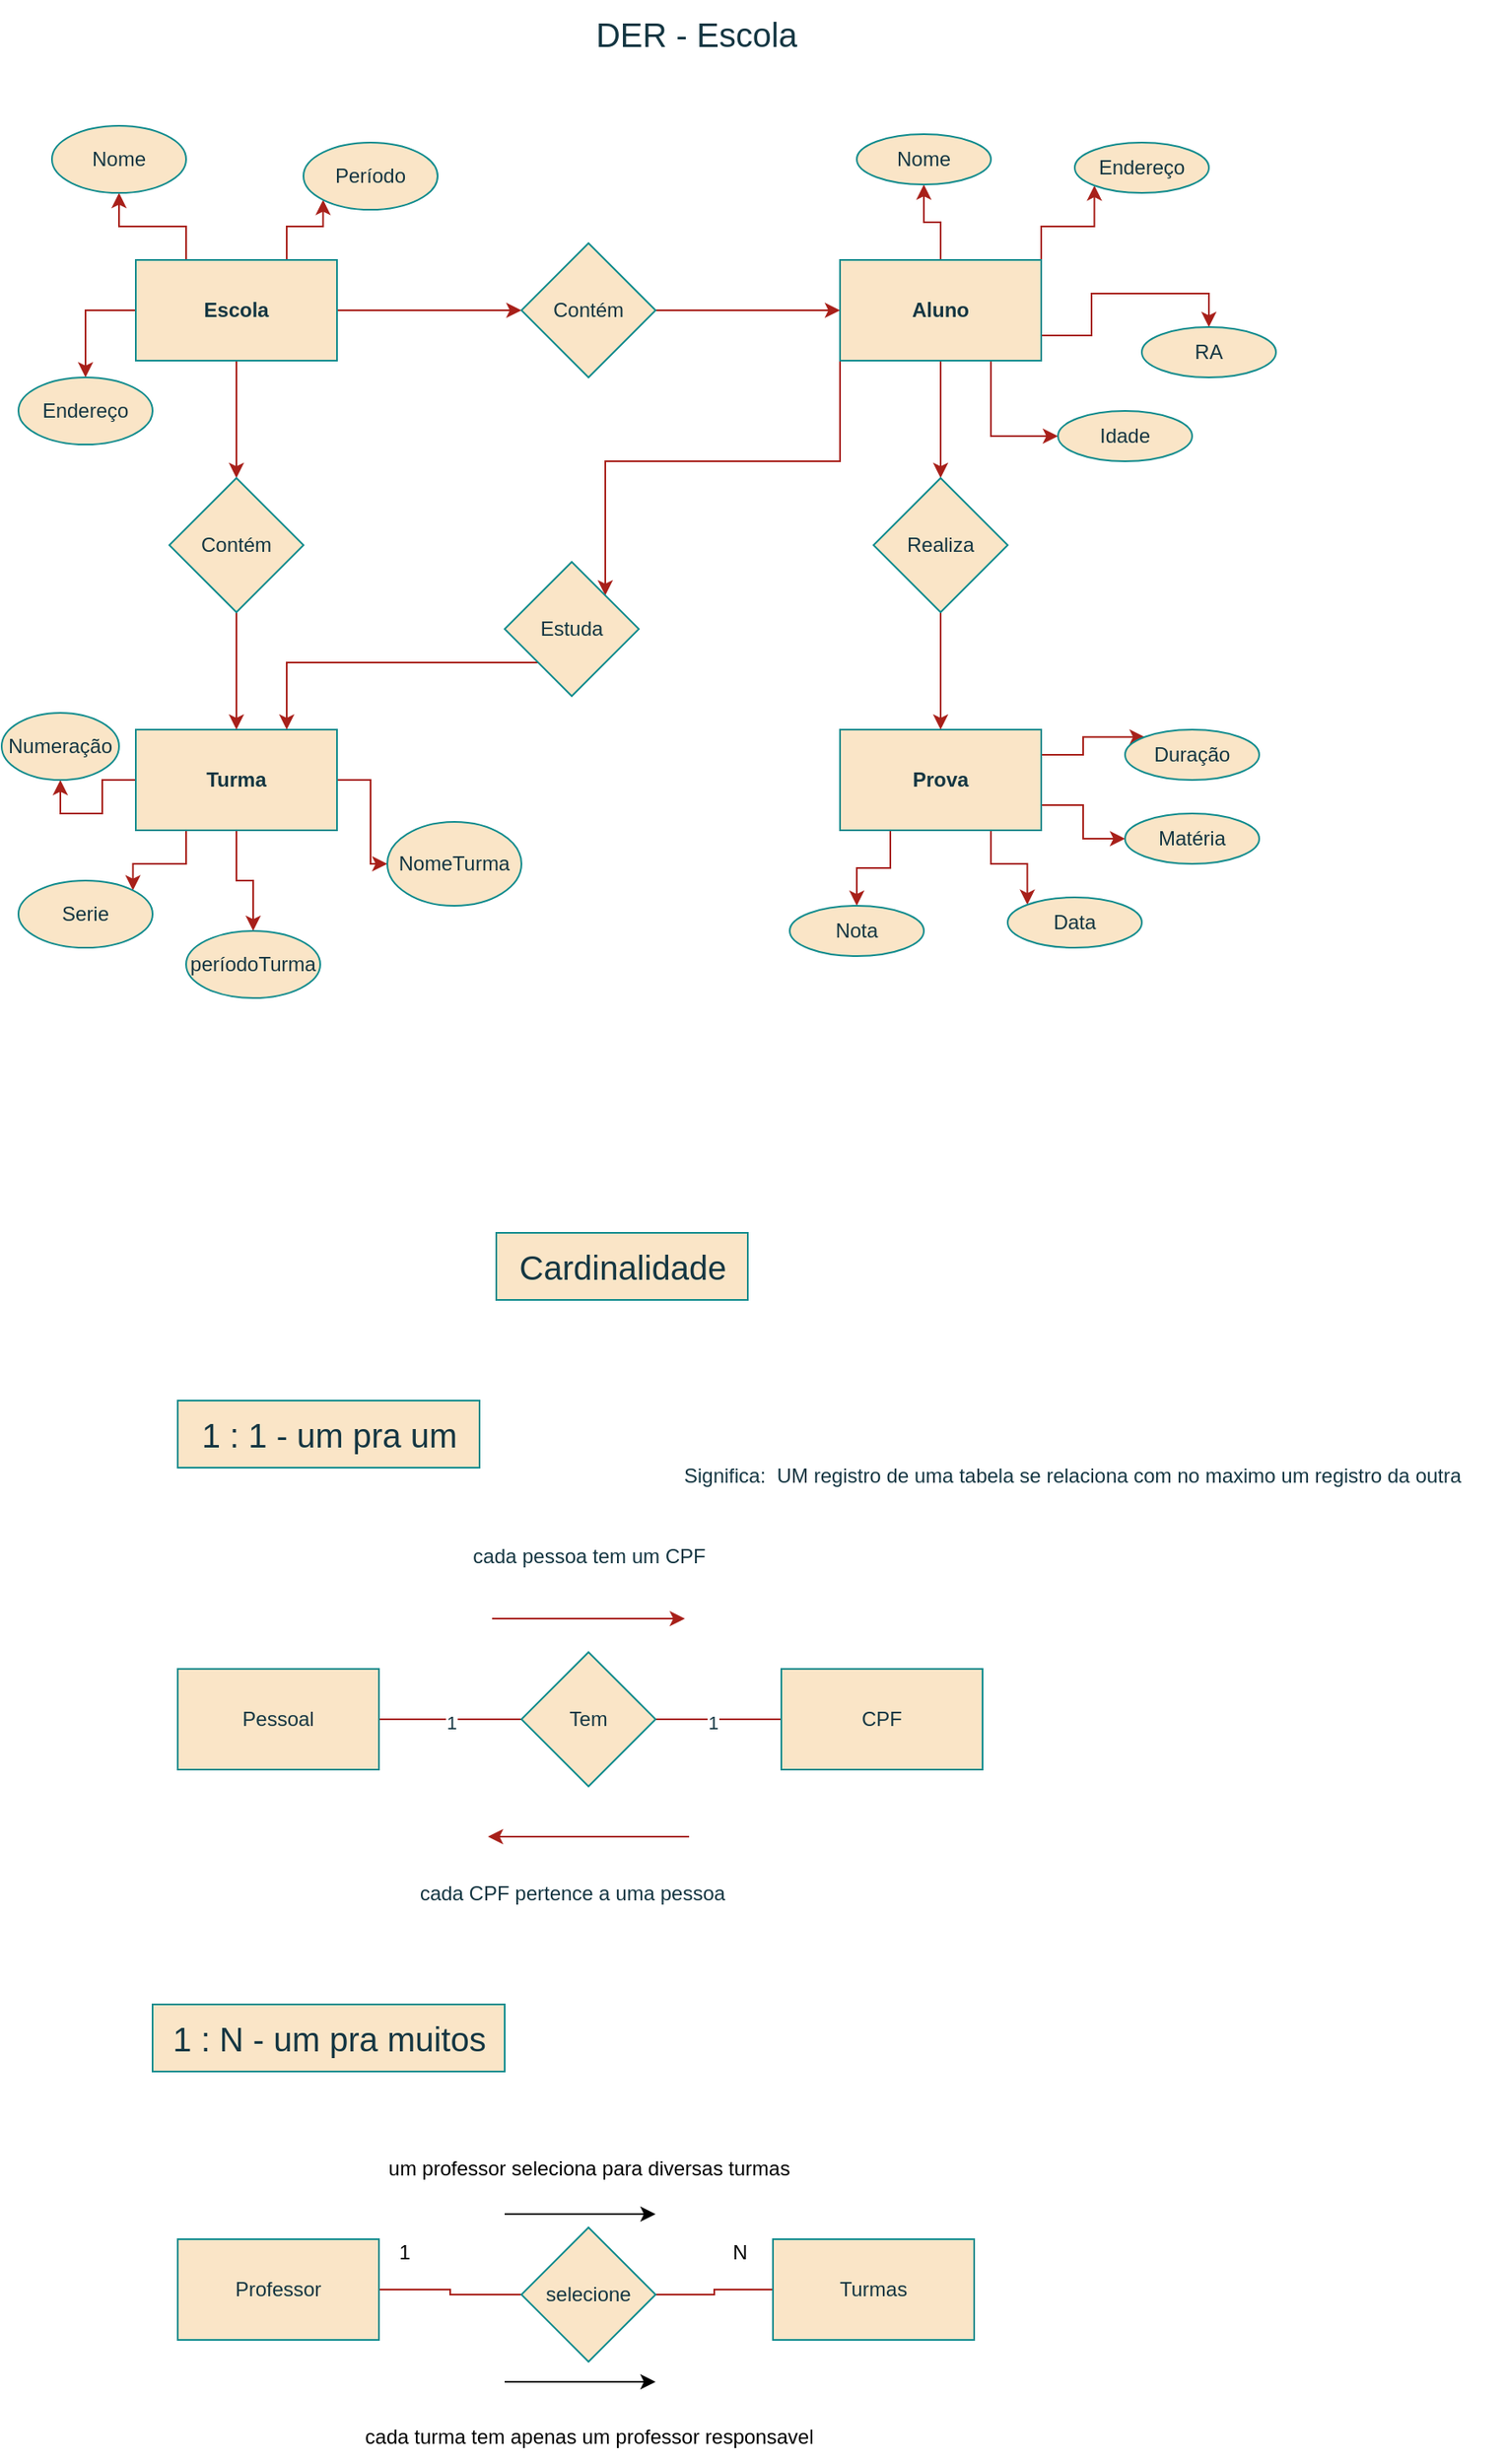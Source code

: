 <mxfile version="28.2.0">
  <diagram name="Página-1" id="SFT6SZEZTzJeM5I4jLqb">
    <mxGraphModel dx="695" dy="375" grid="1" gridSize="10" guides="1" tooltips="1" connect="1" arrows="1" fold="1" page="1" pageScale="1" pageWidth="827" pageHeight="1169" math="0" shadow="0">
      <root>
        <mxCell id="0" />
        <mxCell id="1" parent="0" />
        <mxCell id="6maMMwceacY6JCe66Eoi-1" value="DER - Escola" style="text;html=1;align=center;verticalAlign=middle;resizable=0;points=[];autosize=1;strokeWidth=1;perimeterSpacing=1;arcSize=27;fontSize=20;labelBackgroundColor=none;fontColor=#143642;" vertex="1" parent="1">
          <mxGeometry x="714" y="150" width="140" height="40" as="geometry" />
        </mxCell>
        <mxCell id="6maMMwceacY6JCe66Eoi-2" value="" style="edgeStyle=orthogonalEdgeStyle;rounded=0;orthogonalLoop=1;jettySize=auto;html=1;labelBackgroundColor=none;strokeColor=#A8201A;fontColor=default;" edge="1" parent="1" source="6maMMwceacY6JCe66Eoi-7" target="6maMMwceacY6JCe66Eoi-26">
          <mxGeometry relative="1" as="geometry" />
        </mxCell>
        <mxCell id="6maMMwceacY6JCe66Eoi-3" value="" style="edgeStyle=orthogonalEdgeStyle;rounded=0;orthogonalLoop=1;jettySize=auto;html=1;labelBackgroundColor=none;strokeColor=#A8201A;fontColor=default;" edge="1" parent="1" source="6maMMwceacY6JCe66Eoi-7" target="6maMMwceacY6JCe66Eoi-28">
          <mxGeometry relative="1" as="geometry" />
        </mxCell>
        <mxCell id="6maMMwceacY6JCe66Eoi-4" style="edgeStyle=orthogonalEdgeStyle;rounded=0;orthogonalLoop=1;jettySize=auto;html=1;exitX=0.75;exitY=0;exitDx=0;exitDy=0;entryX=0;entryY=1;entryDx=0;entryDy=0;labelBackgroundColor=none;strokeColor=#A8201A;fontColor=default;" edge="1" parent="1" source="6maMMwceacY6JCe66Eoi-7" target="6maMMwceacY6JCe66Eoi-30">
          <mxGeometry relative="1" as="geometry" />
        </mxCell>
        <mxCell id="6maMMwceacY6JCe66Eoi-5" style="edgeStyle=orthogonalEdgeStyle;rounded=0;orthogonalLoop=1;jettySize=auto;html=1;exitX=0.25;exitY=0;exitDx=0;exitDy=0;entryX=0.5;entryY=1;entryDx=0;entryDy=0;labelBackgroundColor=none;strokeColor=#A8201A;fontColor=default;" edge="1" parent="1" source="6maMMwceacY6JCe66Eoi-7" target="6maMMwceacY6JCe66Eoi-29">
          <mxGeometry relative="1" as="geometry" />
        </mxCell>
        <mxCell id="6maMMwceacY6JCe66Eoi-6" style="edgeStyle=orthogonalEdgeStyle;rounded=0;orthogonalLoop=1;jettySize=auto;html=1;exitX=0;exitY=0.5;exitDx=0;exitDy=0;entryX=0.5;entryY=0;entryDx=0;entryDy=0;labelBackgroundColor=none;strokeColor=#A8201A;fontColor=default;" edge="1" parent="1" source="6maMMwceacY6JCe66Eoi-7" target="6maMMwceacY6JCe66Eoi-31">
          <mxGeometry relative="1" as="geometry" />
        </mxCell>
        <mxCell id="6maMMwceacY6JCe66Eoi-7" value="&lt;b&gt;Escola&lt;/b&gt;" style="fontColor=#143642;html=1;whiteSpace=wrap;fillColor=#FAE5C7;labelBackgroundColor=none;strokeColor=#0F8B8D;" vertex="1" parent="1">
          <mxGeometry x="450" y="305" width="120" height="60" as="geometry" />
        </mxCell>
        <mxCell id="6maMMwceacY6JCe66Eoi-8" value="" style="edgeStyle=orthogonalEdgeStyle;rounded=0;orthogonalLoop=1;jettySize=auto;html=1;labelBackgroundColor=none;strokeColor=#A8201A;fontColor=default;" edge="1" parent="1" source="6maMMwceacY6JCe66Eoi-14" target="6maMMwceacY6JCe66Eoi-33">
          <mxGeometry relative="1" as="geometry" />
        </mxCell>
        <mxCell id="6maMMwceacY6JCe66Eoi-9" value="" style="edgeStyle=orthogonalEdgeStyle;rounded=0;orthogonalLoop=1;jettySize=auto;html=1;labelBackgroundColor=none;strokeColor=#A8201A;fontColor=default;" edge="1" parent="1" source="6maMMwceacY6JCe66Eoi-14" target="6maMMwceacY6JCe66Eoi-34">
          <mxGeometry relative="1" as="geometry" />
        </mxCell>
        <mxCell id="6maMMwceacY6JCe66Eoi-10" style="edgeStyle=orthogonalEdgeStyle;rounded=0;orthogonalLoop=1;jettySize=auto;html=1;exitX=1;exitY=0;exitDx=0;exitDy=0;entryX=0;entryY=1;entryDx=0;entryDy=0;labelBackgroundColor=none;strokeColor=#A8201A;fontColor=default;" edge="1" parent="1" source="6maMMwceacY6JCe66Eoi-14" target="6maMMwceacY6JCe66Eoi-36">
          <mxGeometry relative="1" as="geometry" />
        </mxCell>
        <mxCell id="6maMMwceacY6JCe66Eoi-11" style="edgeStyle=orthogonalEdgeStyle;rounded=0;orthogonalLoop=1;jettySize=auto;html=1;exitX=1;exitY=0.75;exitDx=0;exitDy=0;entryX=0.5;entryY=0;entryDx=0;entryDy=0;labelBackgroundColor=none;strokeColor=#A8201A;fontColor=default;" edge="1" parent="1" source="6maMMwceacY6JCe66Eoi-14" target="6maMMwceacY6JCe66Eoi-35">
          <mxGeometry relative="1" as="geometry" />
        </mxCell>
        <mxCell id="6maMMwceacY6JCe66Eoi-12" style="edgeStyle=orthogonalEdgeStyle;rounded=0;orthogonalLoop=1;jettySize=auto;html=1;exitX=0.75;exitY=1;exitDx=0;exitDy=0;entryX=0;entryY=0.5;entryDx=0;entryDy=0;labelBackgroundColor=none;strokeColor=#A8201A;fontColor=default;" edge="1" parent="1" source="6maMMwceacY6JCe66Eoi-14" target="6maMMwceacY6JCe66Eoi-37">
          <mxGeometry relative="1" as="geometry" />
        </mxCell>
        <mxCell id="6maMMwceacY6JCe66Eoi-13" style="edgeStyle=orthogonalEdgeStyle;rounded=0;orthogonalLoop=1;jettySize=auto;html=1;exitX=0;exitY=1;exitDx=0;exitDy=0;entryX=1;entryY=0;entryDx=0;entryDy=0;labelBackgroundColor=none;strokeColor=#A8201A;fontColor=default;" edge="1" parent="1" source="6maMMwceacY6JCe66Eoi-14" target="6maMMwceacY6JCe66Eoi-47">
          <mxGeometry relative="1" as="geometry" />
        </mxCell>
        <mxCell id="6maMMwceacY6JCe66Eoi-14" value="&lt;b&gt;Aluno&lt;/b&gt;" style="fontColor=#143642;html=1;whiteSpace=wrap;fillColor=#FAE5C7;labelBackgroundColor=none;strokeColor=#0F8B8D;" vertex="1" parent="1">
          <mxGeometry x="870" y="305" width="120" height="60" as="geometry" />
        </mxCell>
        <mxCell id="6maMMwceacY6JCe66Eoi-15" style="edgeStyle=orthogonalEdgeStyle;rounded=0;orthogonalLoop=1;jettySize=auto;html=1;exitX=0.25;exitY=1;exitDx=0;exitDy=0;entryX=1;entryY=0;entryDx=0;entryDy=0;labelBackgroundColor=none;strokeColor=#A8201A;fontColor=default;" edge="1" parent="1" source="6maMMwceacY6JCe66Eoi-19" target="6maMMwceacY6JCe66Eoi-42">
          <mxGeometry relative="1" as="geometry" />
        </mxCell>
        <mxCell id="6maMMwceacY6JCe66Eoi-16" style="edgeStyle=orthogonalEdgeStyle;rounded=0;orthogonalLoop=1;jettySize=auto;html=1;exitX=0;exitY=0.5;exitDx=0;exitDy=0;entryX=0.5;entryY=1;entryDx=0;entryDy=0;labelBackgroundColor=none;strokeColor=#A8201A;fontColor=default;" edge="1" parent="1" source="6maMMwceacY6JCe66Eoi-19" target="6maMMwceacY6JCe66Eoi-44">
          <mxGeometry relative="1" as="geometry" />
        </mxCell>
        <mxCell id="6maMMwceacY6JCe66Eoi-17" value="" style="edgeStyle=orthogonalEdgeStyle;rounded=0;orthogonalLoop=1;jettySize=auto;html=1;labelBackgroundColor=none;strokeColor=#A8201A;fontColor=default;" edge="1" parent="1" source="6maMMwceacY6JCe66Eoi-19" target="6maMMwceacY6JCe66Eoi-43">
          <mxGeometry relative="1" as="geometry" />
        </mxCell>
        <mxCell id="6maMMwceacY6JCe66Eoi-18" value="" style="edgeStyle=orthogonalEdgeStyle;rounded=0;orthogonalLoop=1;jettySize=auto;html=1;labelBackgroundColor=none;strokeColor=#A8201A;fontColor=default;" edge="1" parent="1" source="6maMMwceacY6JCe66Eoi-19" target="6maMMwceacY6JCe66Eoi-45">
          <mxGeometry relative="1" as="geometry" />
        </mxCell>
        <mxCell id="6maMMwceacY6JCe66Eoi-19" value="&lt;b&gt;Turma&lt;/b&gt;" style="fontColor=#143642;html=1;whiteSpace=wrap;fillColor=#FAE5C7;labelBackgroundColor=none;strokeColor=#0F8B8D;" vertex="1" parent="1">
          <mxGeometry x="450" y="585" width="120" height="60" as="geometry" />
        </mxCell>
        <mxCell id="6maMMwceacY6JCe66Eoi-20" style="edgeStyle=orthogonalEdgeStyle;rounded=0;orthogonalLoop=1;jettySize=auto;html=1;exitX=0.25;exitY=1;exitDx=0;exitDy=0;entryX=0.5;entryY=0;entryDx=0;entryDy=0;labelBackgroundColor=none;strokeColor=#A8201A;fontColor=default;" edge="1" parent="1" source="6maMMwceacY6JCe66Eoi-24" target="6maMMwceacY6JCe66Eoi-41">
          <mxGeometry relative="1" as="geometry" />
        </mxCell>
        <mxCell id="6maMMwceacY6JCe66Eoi-21" style="edgeStyle=orthogonalEdgeStyle;rounded=0;orthogonalLoop=1;jettySize=auto;html=1;exitX=0.75;exitY=1;exitDx=0;exitDy=0;entryX=0;entryY=0;entryDx=0;entryDy=0;labelBackgroundColor=none;strokeColor=#A8201A;fontColor=default;" edge="1" parent="1" source="6maMMwceacY6JCe66Eoi-24" target="6maMMwceacY6JCe66Eoi-40">
          <mxGeometry relative="1" as="geometry" />
        </mxCell>
        <mxCell id="6maMMwceacY6JCe66Eoi-22" style="edgeStyle=orthogonalEdgeStyle;rounded=0;orthogonalLoop=1;jettySize=auto;html=1;exitX=1;exitY=0.75;exitDx=0;exitDy=0;entryX=0;entryY=0.5;entryDx=0;entryDy=0;labelBackgroundColor=none;strokeColor=#A8201A;fontColor=default;" edge="1" parent="1" source="6maMMwceacY6JCe66Eoi-24" target="6maMMwceacY6JCe66Eoi-39">
          <mxGeometry relative="1" as="geometry" />
        </mxCell>
        <mxCell id="6maMMwceacY6JCe66Eoi-23" style="edgeStyle=orthogonalEdgeStyle;rounded=0;orthogonalLoop=1;jettySize=auto;html=1;exitX=1;exitY=0.25;exitDx=0;exitDy=0;entryX=0;entryY=0;entryDx=0;entryDy=0;labelBackgroundColor=none;strokeColor=#A8201A;fontColor=default;" edge="1" parent="1" source="6maMMwceacY6JCe66Eoi-24" target="6maMMwceacY6JCe66Eoi-38">
          <mxGeometry relative="1" as="geometry" />
        </mxCell>
        <mxCell id="6maMMwceacY6JCe66Eoi-24" value="&lt;b&gt;Prova&lt;/b&gt;" style="fontColor=#143642;html=1;whiteSpace=wrap;fillColor=#FAE5C7;labelBackgroundColor=none;strokeColor=#0F8B8D;" vertex="1" parent="1">
          <mxGeometry x="870" y="585" width="120" height="60" as="geometry" />
        </mxCell>
        <mxCell id="6maMMwceacY6JCe66Eoi-25" value="" style="edgeStyle=orthogonalEdgeStyle;rounded=0;orthogonalLoop=1;jettySize=auto;html=1;labelBackgroundColor=none;strokeColor=#A8201A;fontColor=default;" edge="1" parent="1" source="6maMMwceacY6JCe66Eoi-26" target="6maMMwceacY6JCe66Eoi-14">
          <mxGeometry relative="1" as="geometry" />
        </mxCell>
        <mxCell id="6maMMwceacY6JCe66Eoi-26" value="Contém" style="rhombus;whiteSpace=wrap;html=1;labelBackgroundColor=none;fillColor=#FAE5C7;strokeColor=#0F8B8D;fontColor=#143642;" vertex="1" parent="1">
          <mxGeometry x="680" y="295" width="80" height="80" as="geometry" />
        </mxCell>
        <mxCell id="6maMMwceacY6JCe66Eoi-27" value="" style="edgeStyle=orthogonalEdgeStyle;rounded=0;orthogonalLoop=1;jettySize=auto;html=1;labelBackgroundColor=none;strokeColor=#A8201A;fontColor=default;" edge="1" parent="1" source="6maMMwceacY6JCe66Eoi-28" target="6maMMwceacY6JCe66Eoi-19">
          <mxGeometry relative="1" as="geometry" />
        </mxCell>
        <mxCell id="6maMMwceacY6JCe66Eoi-28" value="Contém" style="rhombus;whiteSpace=wrap;html=1;labelBackgroundColor=none;fillColor=#FAE5C7;strokeColor=#0F8B8D;fontColor=#143642;" vertex="1" parent="1">
          <mxGeometry x="470" y="435" width="80" height="80" as="geometry" />
        </mxCell>
        <mxCell id="6maMMwceacY6JCe66Eoi-29" value="Nome" style="ellipse;whiteSpace=wrap;html=1;labelBackgroundColor=none;fillColor=#FAE5C7;strokeColor=#0F8B8D;fontColor=#143642;" vertex="1" parent="1">
          <mxGeometry x="400" y="225" width="80" height="40" as="geometry" />
        </mxCell>
        <mxCell id="6maMMwceacY6JCe66Eoi-30" value="Período" style="ellipse;whiteSpace=wrap;html=1;labelBackgroundColor=none;fillColor=#FAE5C7;strokeColor=#0F8B8D;fontColor=#143642;" vertex="1" parent="1">
          <mxGeometry x="550" y="235" width="80" height="40" as="geometry" />
        </mxCell>
        <mxCell id="6maMMwceacY6JCe66Eoi-31" value="Endereço" style="ellipse;whiteSpace=wrap;html=1;labelBackgroundColor=none;fillColor=#FAE5C7;strokeColor=#0F8B8D;fontColor=#143642;" vertex="1" parent="1">
          <mxGeometry x="380" y="375" width="80" height="40" as="geometry" />
        </mxCell>
        <mxCell id="6maMMwceacY6JCe66Eoi-32" value="" style="edgeStyle=orthogonalEdgeStyle;rounded=0;orthogonalLoop=1;jettySize=auto;html=1;labelBackgroundColor=none;strokeColor=#A8201A;fontColor=default;" edge="1" parent="1" source="6maMMwceacY6JCe66Eoi-33" target="6maMMwceacY6JCe66Eoi-24">
          <mxGeometry relative="1" as="geometry" />
        </mxCell>
        <mxCell id="6maMMwceacY6JCe66Eoi-33" value="Realiza" style="rhombus;whiteSpace=wrap;html=1;labelBackgroundColor=none;fillColor=#FAE5C7;strokeColor=#0F8B8D;fontColor=#143642;" vertex="1" parent="1">
          <mxGeometry x="890" y="435" width="80" height="80" as="geometry" />
        </mxCell>
        <mxCell id="6maMMwceacY6JCe66Eoi-34" value="Nome" style="ellipse;whiteSpace=wrap;html=1;labelBackgroundColor=none;fillColor=#FAE5C7;strokeColor=#0F8B8D;fontColor=#143642;" vertex="1" parent="1">
          <mxGeometry x="880" y="230" width="80" height="30" as="geometry" />
        </mxCell>
        <mxCell id="6maMMwceacY6JCe66Eoi-35" value="RA" style="ellipse;whiteSpace=wrap;html=1;labelBackgroundColor=none;fillColor=#FAE5C7;strokeColor=#0F8B8D;fontColor=#143642;" vertex="1" parent="1">
          <mxGeometry x="1050" y="345" width="80" height="30" as="geometry" />
        </mxCell>
        <mxCell id="6maMMwceacY6JCe66Eoi-36" value="Endereço" style="ellipse;whiteSpace=wrap;html=1;labelBackgroundColor=none;fillColor=#FAE5C7;strokeColor=#0F8B8D;fontColor=#143642;" vertex="1" parent="1">
          <mxGeometry x="1010" y="235" width="80" height="30" as="geometry" />
        </mxCell>
        <mxCell id="6maMMwceacY6JCe66Eoi-37" value="Idade" style="ellipse;whiteSpace=wrap;html=1;labelBackgroundColor=none;fillColor=#FAE5C7;strokeColor=#0F8B8D;fontColor=#143642;" vertex="1" parent="1">
          <mxGeometry x="1000" y="395" width="80" height="30" as="geometry" />
        </mxCell>
        <mxCell id="6maMMwceacY6JCe66Eoi-38" value="Duração" style="ellipse;whiteSpace=wrap;html=1;labelBackgroundColor=none;fillColor=#FAE5C7;strokeColor=#0F8B8D;fontColor=#143642;" vertex="1" parent="1">
          <mxGeometry x="1040" y="585" width="80" height="30" as="geometry" />
        </mxCell>
        <mxCell id="6maMMwceacY6JCe66Eoi-39" value="Matéria" style="ellipse;whiteSpace=wrap;html=1;labelBackgroundColor=none;fillColor=#FAE5C7;strokeColor=#0F8B8D;fontColor=#143642;" vertex="1" parent="1">
          <mxGeometry x="1040" y="635" width="80" height="30" as="geometry" />
        </mxCell>
        <mxCell id="6maMMwceacY6JCe66Eoi-40" value="Data" style="ellipse;whiteSpace=wrap;html=1;labelBackgroundColor=none;fillColor=#FAE5C7;strokeColor=#0F8B8D;fontColor=#143642;" vertex="1" parent="1">
          <mxGeometry x="970" y="685" width="80" height="30" as="geometry" />
        </mxCell>
        <mxCell id="6maMMwceacY6JCe66Eoi-41" value="Nota" style="ellipse;whiteSpace=wrap;html=1;labelBackgroundColor=none;fillColor=#FAE5C7;strokeColor=#0F8B8D;fontColor=#143642;" vertex="1" parent="1">
          <mxGeometry x="840" y="690" width="80" height="30" as="geometry" />
        </mxCell>
        <mxCell id="6maMMwceacY6JCe66Eoi-42" value="Serie" style="ellipse;whiteSpace=wrap;html=1;labelBackgroundColor=none;fillColor=#FAE5C7;strokeColor=#0F8B8D;fontColor=#143642;" vertex="1" parent="1">
          <mxGeometry x="380" y="675" width="80" height="40" as="geometry" />
        </mxCell>
        <mxCell id="6maMMwceacY6JCe66Eoi-43" value="períodoTurma" style="ellipse;whiteSpace=wrap;html=1;labelBackgroundColor=none;fillColor=#FAE5C7;strokeColor=#0F8B8D;fontColor=#143642;" vertex="1" parent="1">
          <mxGeometry x="480" y="705" width="80" height="40" as="geometry" />
        </mxCell>
        <mxCell id="6maMMwceacY6JCe66Eoi-44" value="Numeração" style="ellipse;whiteSpace=wrap;html=1;labelBackgroundColor=none;fillColor=#FAE5C7;strokeColor=#0F8B8D;fontColor=#143642;" vertex="1" parent="1">
          <mxGeometry x="370" y="575" width="70" height="40" as="geometry" />
        </mxCell>
        <mxCell id="6maMMwceacY6JCe66Eoi-45" value="NomeTurma" style="ellipse;whiteSpace=wrap;html=1;labelBackgroundColor=none;fillColor=#FAE5C7;strokeColor=#0F8B8D;fontColor=#143642;" vertex="1" parent="1">
          <mxGeometry x="600" y="640" width="80" height="50" as="geometry" />
        </mxCell>
        <mxCell id="6maMMwceacY6JCe66Eoi-46" style="edgeStyle=orthogonalEdgeStyle;rounded=0;orthogonalLoop=1;jettySize=auto;html=1;exitX=0;exitY=1;exitDx=0;exitDy=0;entryX=0.75;entryY=0;entryDx=0;entryDy=0;labelBackgroundColor=none;strokeColor=#A8201A;fontColor=default;" edge="1" parent="1" source="6maMMwceacY6JCe66Eoi-47" target="6maMMwceacY6JCe66Eoi-19">
          <mxGeometry relative="1" as="geometry" />
        </mxCell>
        <mxCell id="6maMMwceacY6JCe66Eoi-47" value="Estuda" style="rhombus;whiteSpace=wrap;html=1;labelBackgroundColor=none;fillColor=#FAE5C7;strokeColor=#0F8B8D;fontColor=#143642;" vertex="1" parent="1">
          <mxGeometry x="670" y="485" width="80" height="80" as="geometry" />
        </mxCell>
        <mxCell id="6maMMwceacY6JCe66Eoi-48" value="Cardinalidade" style="text;html=1;align=center;verticalAlign=middle;resizable=0;points=[];autosize=1;strokeWidth=1;perimeterSpacing=1;arcSize=27;fontSize=20;fillColor=#FAE5C7;fontColor=#143642;strokeColor=#0F8B8D;labelBackgroundColor=none;" vertex="1" parent="1">
          <mxGeometry x="665" y="885" width="150" height="40" as="geometry" />
        </mxCell>
        <mxCell id="6maMMwceacY6JCe66Eoi-49" value="1 : 1 - um pra um" style="text;html=1;align=center;verticalAlign=middle;resizable=0;points=[];autosize=1;strokeWidth=1;perimeterSpacing=1;arcSize=27;fontSize=20;fillColor=#FAE5C7;fontColor=#143642;strokeColor=#0F8B8D;labelBackgroundColor=none;" vertex="1" parent="1">
          <mxGeometry x="475" y="985" width="180" height="40" as="geometry" />
        </mxCell>
        <mxCell id="6maMMwceacY6JCe66Eoi-50" value="" style="edgeStyle=orthogonalEdgeStyle;rounded=0;orthogonalLoop=1;jettySize=auto;html=1;strokeColor=#A8201A;fontColor=#143642;fillColor=#FAE5C7;endArrow=none;endFill=0;" edge="1" parent="1" source="6maMMwceacY6JCe66Eoi-52" target="6maMMwceacY6JCe66Eoi-55">
          <mxGeometry relative="1" as="geometry" />
        </mxCell>
        <mxCell id="6maMMwceacY6JCe66Eoi-51" value="1" style="edgeLabel;html=1;align=center;verticalAlign=middle;resizable=0;points=[];strokeColor=#0F8B8D;fontColor=#143642;fillColor=#FAE5C7;" connectable="0" vertex="1" parent="6maMMwceacY6JCe66Eoi-50">
          <mxGeometry x="-0.005" y="-2" relative="1" as="geometry">
            <mxPoint as="offset" />
          </mxGeometry>
        </mxCell>
        <mxCell id="6maMMwceacY6JCe66Eoi-52" value="Pessoal" style="whiteSpace=wrap;html=1;strokeColor=#0F8B8D;fontColor=#143642;fillColor=#FAE5C7;labelBackgroundColor=none;" vertex="1" parent="1">
          <mxGeometry x="475" y="1145" width="120" height="60" as="geometry" />
        </mxCell>
        <mxCell id="6maMMwceacY6JCe66Eoi-53" value="" style="edgeStyle=orthogonalEdgeStyle;rounded=0;orthogonalLoop=1;jettySize=auto;html=1;strokeColor=#A8201A;fontColor=#143642;fillColor=#FAE5C7;endArrow=none;endFill=0;" edge="1" parent="1" source="6maMMwceacY6JCe66Eoi-55" target="6maMMwceacY6JCe66Eoi-56">
          <mxGeometry relative="1" as="geometry" />
        </mxCell>
        <mxCell id="6maMMwceacY6JCe66Eoi-54" value="1" style="edgeLabel;html=1;align=center;verticalAlign=middle;resizable=0;points=[];strokeColor=#0F8B8D;fontColor=#143642;fillColor=#FAE5C7;" connectable="0" vertex="1" parent="6maMMwceacY6JCe66Eoi-53">
          <mxGeometry x="-0.101" y="-2" relative="1" as="geometry">
            <mxPoint as="offset" />
          </mxGeometry>
        </mxCell>
        <mxCell id="6maMMwceacY6JCe66Eoi-55" value="Tem" style="rhombus;whiteSpace=wrap;html=1;fillColor=#FAE5C7;strokeColor=#0F8B8D;fontColor=#143642;labelBackgroundColor=none;" vertex="1" parent="1">
          <mxGeometry x="680" y="1135" width="80" height="80" as="geometry" />
        </mxCell>
        <mxCell id="6maMMwceacY6JCe66Eoi-56" value="CPF" style="whiteSpace=wrap;html=1;fillColor=#FAE5C7;strokeColor=#0F8B8D;fontColor=#143642;labelBackgroundColor=none;" vertex="1" parent="1">
          <mxGeometry x="835" y="1145" width="120" height="60" as="geometry" />
        </mxCell>
        <mxCell id="6maMMwceacY6JCe66Eoi-57" value="cada pessoa tem um CPF&lt;div&gt;&lt;br&gt;&lt;/div&gt;" style="text;html=1;align=center;verticalAlign=middle;resizable=0;points=[];autosize=1;strokeColor=none;fillColor=none;fontColor=#143642;" vertex="1" parent="1">
          <mxGeometry x="640" y="1065" width="160" height="40" as="geometry" />
        </mxCell>
        <mxCell id="6maMMwceacY6JCe66Eoi-58" value="" style="endArrow=classic;html=1;rounded=0;strokeColor=#A8201A;fontColor=#143642;fillColor=#FAE5C7;" edge="1" parent="1">
          <mxGeometry width="50" height="50" relative="1" as="geometry">
            <mxPoint x="662.5" y="1115" as="sourcePoint" />
            <mxPoint x="777.5" y="1115" as="targetPoint" />
          </mxGeometry>
        </mxCell>
        <mxCell id="6maMMwceacY6JCe66Eoi-59" value="" style="edgeLabel;html=1;align=center;verticalAlign=middle;resizable=0;points=[];strokeColor=#0F8B8D;fontColor=#143642;fillColor=#FAE5C7;" connectable="0" vertex="1" parent="6maMMwceacY6JCe66Eoi-58">
          <mxGeometry x="-0.513" y="1" relative="1" as="geometry">
            <mxPoint as="offset" />
          </mxGeometry>
        </mxCell>
        <mxCell id="6maMMwceacY6JCe66Eoi-60" value="" style="endArrow=classic;html=1;rounded=0;strokeColor=#A8201A;fontColor=#143642;fillColor=#FAE5C7;" edge="1" parent="1">
          <mxGeometry width="50" height="50" relative="1" as="geometry">
            <mxPoint x="780" y="1245" as="sourcePoint" />
            <mxPoint x="660" y="1245" as="targetPoint" />
          </mxGeometry>
        </mxCell>
        <mxCell id="6maMMwceacY6JCe66Eoi-61" value="" style="edgeLabel;html=1;align=center;verticalAlign=middle;resizable=0;points=[];strokeColor=#0F8B8D;fontColor=#143642;fillColor=#FAE5C7;" connectable="0" vertex="1" parent="6maMMwceacY6JCe66Eoi-60">
          <mxGeometry x="-0.513" y="1" relative="1" as="geometry">
            <mxPoint as="offset" />
          </mxGeometry>
        </mxCell>
        <mxCell id="6maMMwceacY6JCe66Eoi-62" value="cada CPF pertence a uma pessoa" style="text;html=1;align=center;verticalAlign=middle;resizable=0;points=[];autosize=1;strokeColor=none;fillColor=none;fontColor=#143642;" vertex="1" parent="1">
          <mxGeometry x="605" y="1264" width="210" height="30" as="geometry" />
        </mxCell>
        <mxCell id="6maMMwceacY6JCe66Eoi-63" value="1 : N - um pra muitos" style="text;html=1;align=center;verticalAlign=middle;resizable=0;points=[];autosize=1;strokeWidth=1;perimeterSpacing=1;arcSize=27;fontSize=20;fillColor=#FAE5C7;fontColor=#143642;strokeColor=#0F8B8D;labelBackgroundColor=none;" vertex="1" parent="1">
          <mxGeometry x="460" y="1345" width="210" height="40" as="geometry" />
        </mxCell>
        <mxCell id="6maMMwceacY6JCe66Eoi-64" value="" style="edgeStyle=orthogonalEdgeStyle;rounded=0;orthogonalLoop=1;jettySize=auto;html=1;strokeColor=#A8201A;fontColor=#143642;fillColor=#FAE5C7;endArrow=none;endFill=0;" edge="1" parent="1" source="6maMMwceacY6JCe66Eoi-65" target="6maMMwceacY6JCe66Eoi-67">
          <mxGeometry relative="1" as="geometry" />
        </mxCell>
        <mxCell id="6maMMwceacY6JCe66Eoi-65" value="Professor" style="whiteSpace=wrap;html=1;strokeColor=#0F8B8D;fontColor=#143642;fillColor=#FAE5C7;labelBackgroundColor=none;" vertex="1" parent="1">
          <mxGeometry x="475" y="1485" width="120" height="60" as="geometry" />
        </mxCell>
        <mxCell id="6maMMwceacY6JCe66Eoi-66" value="" style="edgeStyle=orthogonalEdgeStyle;rounded=0;orthogonalLoop=1;jettySize=auto;html=1;strokeColor=#A8201A;fontColor=#143642;fillColor=#FAE5C7;endArrow=none;endFill=0;" edge="1" parent="1" source="6maMMwceacY6JCe66Eoi-67" target="6maMMwceacY6JCe66Eoi-68">
          <mxGeometry relative="1" as="geometry" />
        </mxCell>
        <mxCell id="6maMMwceacY6JCe66Eoi-67" value="&lt;font style=&quot;vertical-align: inherit;&quot; dir=&quot;auto&quot;&gt;&lt;font style=&quot;vertical-align: inherit;&quot; dir=&quot;auto&quot;&gt;&lt;font style=&quot;vertical-align: inherit;&quot; dir=&quot;auto&quot;&gt;&lt;font style=&quot;vertical-align: inherit;&quot; dir=&quot;auto&quot;&gt;selecione&lt;/font&gt;&lt;/font&gt;&lt;/font&gt;&lt;/font&gt;" style="rhombus;whiteSpace=wrap;html=1;fillColor=#FAE5C7;strokeColor=#0F8B8D;fontColor=#143642;labelBackgroundColor=none;" vertex="1" parent="1">
          <mxGeometry x="680" y="1478" width="80" height="80" as="geometry" />
        </mxCell>
        <mxCell id="6maMMwceacY6JCe66Eoi-68" value="Turmas" style="whiteSpace=wrap;html=1;fillColor=#FAE5C7;strokeColor=#0F8B8D;fontColor=#143642;labelBackgroundColor=none;" vertex="1" parent="1">
          <mxGeometry x="830" y="1485" width="120" height="60" as="geometry" />
        </mxCell>
        <mxCell id="6maMMwceacY6JCe66Eoi-69" value="Significa:  UM registro de uma tabela se relaciona com no maximo um registro da outra" style="text;align=left;verticalAlign=middle;resizable=1;points=[];autosize=1;strokeColor=none;fillColor=none;fontColor=#143642;convertToSvg=0;fontSize=12;movable=1;rotatable=1;deletable=1;editable=1;locked=0;connectable=1;html=1;spacing=2;" vertex="1" parent="1">
          <mxGeometry x="775" y="1015" width="490" height="30" as="geometry" />
        </mxCell>
        <mxCell id="6maMMwceacY6JCe66Eoi-70" value="&lt;font style=&quot;vertical-align: inherit;&quot; dir=&quot;auto&quot;&gt;&lt;font style=&quot;vertical-align: inherit;&quot; dir=&quot;auto&quot;&gt;N&lt;/font&gt;&lt;/font&gt;" style="text;html=1;align=center;verticalAlign=middle;resizable=0;points=[];autosize=1;strokeColor=none;fillColor=none;" vertex="1" parent="1">
          <mxGeometry x="795" y="1478" width="30" height="30" as="geometry" />
        </mxCell>
        <mxCell id="6maMMwceacY6JCe66Eoi-71" value="&lt;font style=&quot;vertical-align: inherit;&quot; dir=&quot;auto&quot;&gt;&lt;font style=&quot;vertical-align: inherit;&quot; dir=&quot;auto&quot;&gt;1&lt;/font&gt;&lt;/font&gt;" style="text;html=1;align=center;verticalAlign=middle;resizable=0;points=[];autosize=1;strokeColor=none;fillColor=none;" vertex="1" parent="1">
          <mxGeometry x="595" y="1478" width="30" height="30" as="geometry" />
        </mxCell>
        <mxCell id="6maMMwceacY6JCe66Eoi-72" value="&lt;font style=&quot;vertical-align: inherit;&quot; dir=&quot;auto&quot;&gt;&lt;font style=&quot;vertical-align: inherit;&quot; dir=&quot;auto&quot;&gt;&lt;font style=&quot;vertical-align: inherit;&quot; dir=&quot;auto&quot;&gt;&lt;font style=&quot;vertical-align: inherit;&quot; dir=&quot;auto&quot;&gt;um professor seleciona para diversas turmas&lt;/font&gt;&lt;/font&gt;&lt;/font&gt;&lt;/font&gt;" style="text;html=1;align=center;verticalAlign=middle;resizable=0;points=[];autosize=1;strokeColor=none;fillColor=none;" vertex="1" parent="1">
          <mxGeometry x="590" y="1428" width="260" height="30" as="geometry" />
        </mxCell>
        <mxCell id="6maMMwceacY6JCe66Eoi-73" value="" style="endArrow=classic;html=1;rounded=0;" edge="1" parent="1">
          <mxGeometry width="50" height="50" relative="1" as="geometry">
            <mxPoint x="670" y="1470" as="sourcePoint" />
            <mxPoint x="760" y="1470" as="targetPoint" />
          </mxGeometry>
        </mxCell>
        <mxCell id="6maMMwceacY6JCe66Eoi-74" value="" style="endArrow=classic;html=1;rounded=0;" edge="1" parent="1">
          <mxGeometry width="50" height="50" relative="1" as="geometry">
            <mxPoint x="670" y="1570" as="sourcePoint" />
            <mxPoint x="760" y="1570" as="targetPoint" />
          </mxGeometry>
        </mxCell>
        <mxCell id="6maMMwceacY6JCe66Eoi-75" value="&lt;font style=&quot;vertical-align: inherit;&quot; dir=&quot;auto&quot;&gt;&lt;font style=&quot;vertical-align: inherit;&quot; dir=&quot;auto&quot;&gt;cada turma tem apenas um professor responsavel&lt;/font&gt;&lt;/font&gt;" style="text;html=1;align=center;verticalAlign=middle;resizable=0;points=[];autosize=1;strokeColor=none;fillColor=none;" vertex="1" parent="1">
          <mxGeometry x="575" y="1588" width="290" height="30" as="geometry" />
        </mxCell>
      </root>
    </mxGraphModel>
  </diagram>
</mxfile>
